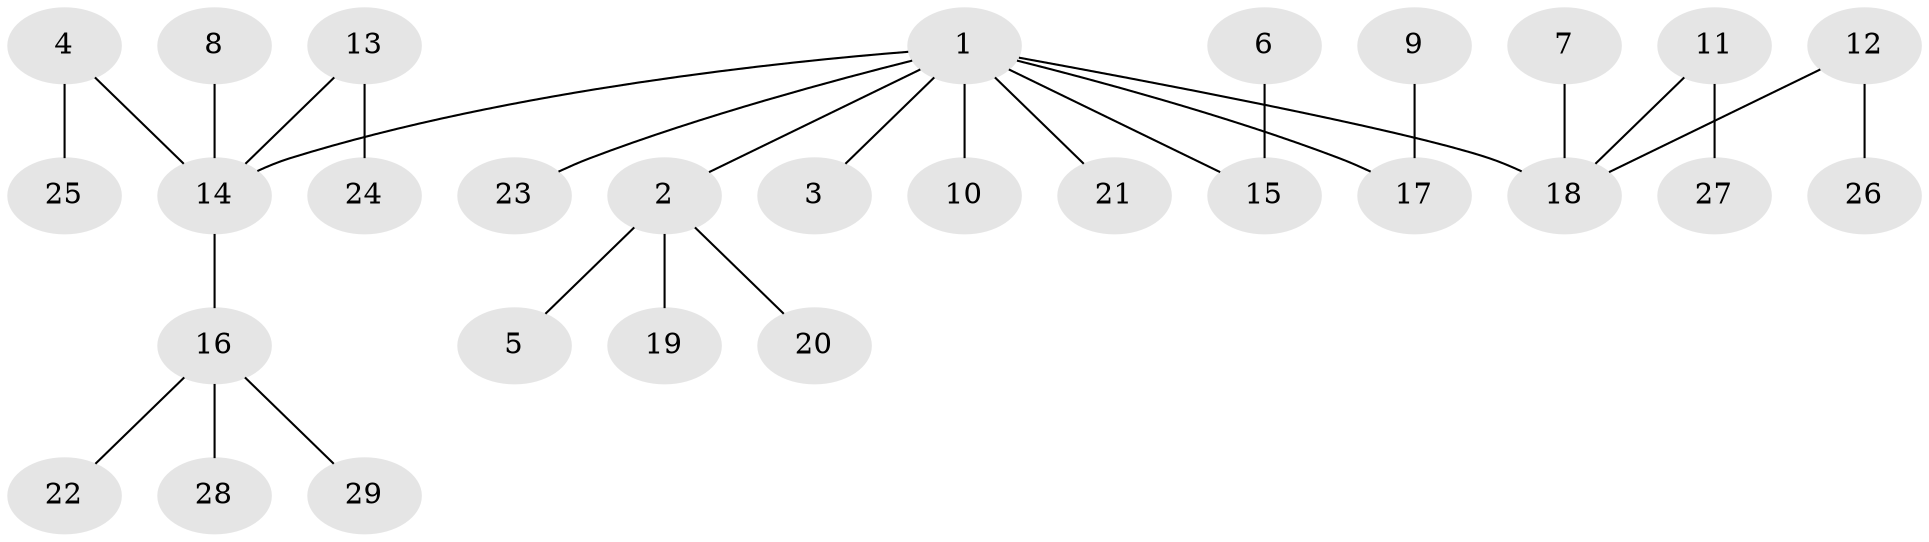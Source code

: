 // original degree distribution, {6: 0.05263157894736842, 5: 0.017543859649122806, 3: 0.07017543859649122, 4: 0.05263157894736842, 2: 0.3333333333333333, 1: 0.47368421052631576}
// Generated by graph-tools (version 1.1) at 2025/26/03/09/25 03:26:26]
// undirected, 29 vertices, 28 edges
graph export_dot {
graph [start="1"]
  node [color=gray90,style=filled];
  1;
  2;
  3;
  4;
  5;
  6;
  7;
  8;
  9;
  10;
  11;
  12;
  13;
  14;
  15;
  16;
  17;
  18;
  19;
  20;
  21;
  22;
  23;
  24;
  25;
  26;
  27;
  28;
  29;
  1 -- 2 [weight=1.0];
  1 -- 3 [weight=1.0];
  1 -- 10 [weight=1.0];
  1 -- 14 [weight=1.0];
  1 -- 15 [weight=1.0];
  1 -- 17 [weight=1.0];
  1 -- 18 [weight=1.0];
  1 -- 21 [weight=1.0];
  1 -- 23 [weight=1.0];
  2 -- 5 [weight=1.0];
  2 -- 19 [weight=1.0];
  2 -- 20 [weight=1.0];
  4 -- 14 [weight=1.0];
  4 -- 25 [weight=1.0];
  6 -- 15 [weight=1.0];
  7 -- 18 [weight=1.0];
  8 -- 14 [weight=1.0];
  9 -- 17 [weight=1.0];
  11 -- 18 [weight=1.0];
  11 -- 27 [weight=1.0];
  12 -- 18 [weight=1.0];
  12 -- 26 [weight=1.0];
  13 -- 14 [weight=1.0];
  13 -- 24 [weight=1.0];
  14 -- 16 [weight=1.0];
  16 -- 22 [weight=1.0];
  16 -- 28 [weight=1.0];
  16 -- 29 [weight=1.0];
}
